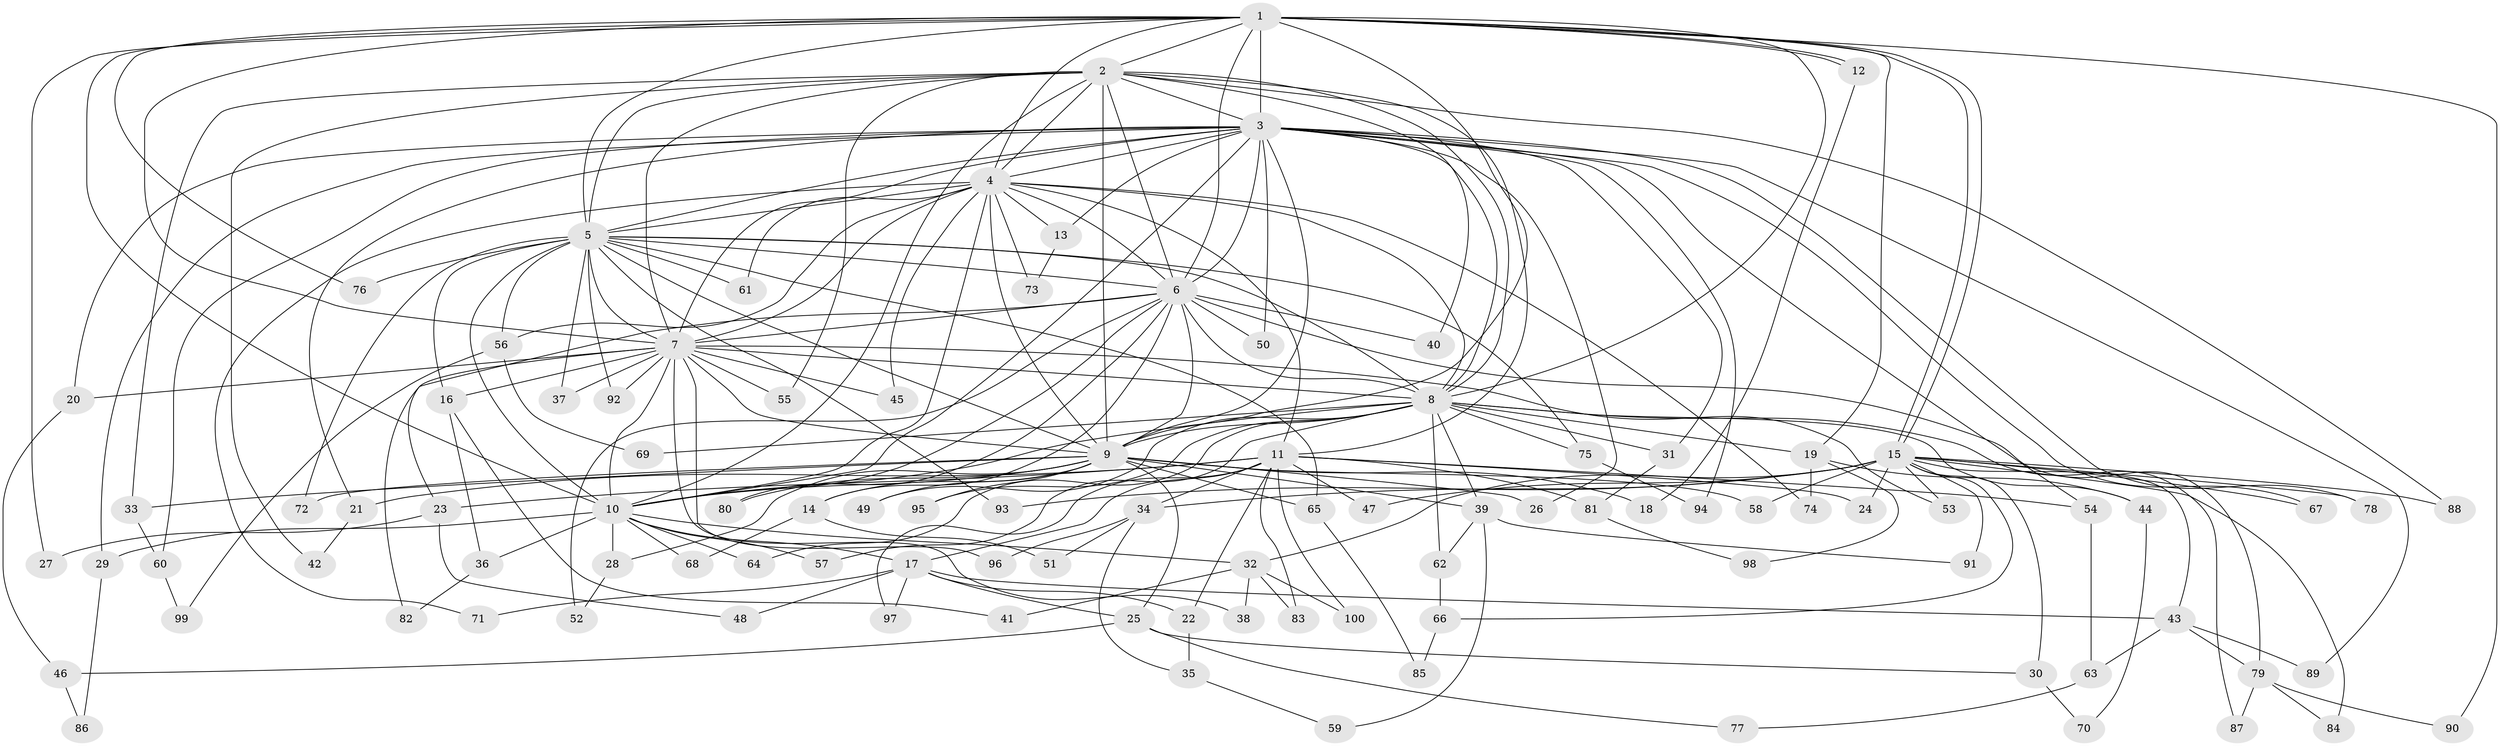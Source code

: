 // coarse degree distribution, {16: 0.05, 14: 0.03333333333333333, 20: 0.016666666666666666, 15: 0.05, 18: 0.016666666666666666, 13: 0.016666666666666666, 12: 0.016666666666666666, 3: 0.25, 4: 0.05, 8: 0.016666666666666666, 2: 0.38333333333333336, 6: 0.016666666666666666, 5: 0.08333333333333333}
// Generated by graph-tools (version 1.1) at 2025/17/03/04/25 18:17:38]
// undirected, 100 vertices, 225 edges
graph export_dot {
graph [start="1"]
  node [color=gray90,style=filled];
  1;
  2;
  3;
  4;
  5;
  6;
  7;
  8;
  9;
  10;
  11;
  12;
  13;
  14;
  15;
  16;
  17;
  18;
  19;
  20;
  21;
  22;
  23;
  24;
  25;
  26;
  27;
  28;
  29;
  30;
  31;
  32;
  33;
  34;
  35;
  36;
  37;
  38;
  39;
  40;
  41;
  42;
  43;
  44;
  45;
  46;
  47;
  48;
  49;
  50;
  51;
  52;
  53;
  54;
  55;
  56;
  57;
  58;
  59;
  60;
  61;
  62;
  63;
  64;
  65;
  66;
  67;
  68;
  69;
  70;
  71;
  72;
  73;
  74;
  75;
  76;
  77;
  78;
  79;
  80;
  81;
  82;
  83;
  84;
  85;
  86;
  87;
  88;
  89;
  90;
  91;
  92;
  93;
  94;
  95;
  96;
  97;
  98;
  99;
  100;
  1 -- 2;
  1 -- 3;
  1 -- 4;
  1 -- 5;
  1 -- 6;
  1 -- 7;
  1 -- 8;
  1 -- 9;
  1 -- 10;
  1 -- 12;
  1 -- 12;
  1 -- 15;
  1 -- 15;
  1 -- 19;
  1 -- 27;
  1 -- 76;
  1 -- 90;
  2 -- 3;
  2 -- 4;
  2 -- 5;
  2 -- 6;
  2 -- 7;
  2 -- 8;
  2 -- 9;
  2 -- 10;
  2 -- 11;
  2 -- 33;
  2 -- 40;
  2 -- 42;
  2 -- 55;
  2 -- 88;
  3 -- 4;
  3 -- 5;
  3 -- 6;
  3 -- 7;
  3 -- 8;
  3 -- 9;
  3 -- 10;
  3 -- 13;
  3 -- 20;
  3 -- 21;
  3 -- 26;
  3 -- 29;
  3 -- 31;
  3 -- 50;
  3 -- 54;
  3 -- 60;
  3 -- 67;
  3 -- 78;
  3 -- 89;
  3 -- 94;
  4 -- 5;
  4 -- 6;
  4 -- 7;
  4 -- 8;
  4 -- 9;
  4 -- 10;
  4 -- 11;
  4 -- 13;
  4 -- 45;
  4 -- 56;
  4 -- 61;
  4 -- 71;
  4 -- 73;
  4 -- 74;
  5 -- 6;
  5 -- 7;
  5 -- 8;
  5 -- 9;
  5 -- 10;
  5 -- 16;
  5 -- 37;
  5 -- 56;
  5 -- 61;
  5 -- 65;
  5 -- 72;
  5 -- 75;
  5 -- 76;
  5 -- 92;
  5 -- 93;
  6 -- 7;
  6 -- 8;
  6 -- 9;
  6 -- 10;
  6 -- 14;
  6 -- 23;
  6 -- 40;
  6 -- 50;
  6 -- 52;
  6 -- 79;
  6 -- 80;
  7 -- 8;
  7 -- 9;
  7 -- 10;
  7 -- 16;
  7 -- 20;
  7 -- 37;
  7 -- 38;
  7 -- 45;
  7 -- 53;
  7 -- 55;
  7 -- 82;
  7 -- 92;
  7 -- 96;
  8 -- 9;
  8 -- 10;
  8 -- 19;
  8 -- 31;
  8 -- 39;
  8 -- 44;
  8 -- 49;
  8 -- 57;
  8 -- 62;
  8 -- 64;
  8 -- 69;
  8 -- 75;
  8 -- 87;
  8 -- 95;
  9 -- 10;
  9 -- 14;
  9 -- 18;
  9 -- 25;
  9 -- 26;
  9 -- 28;
  9 -- 33;
  9 -- 39;
  9 -- 49;
  9 -- 58;
  9 -- 65;
  9 -- 72;
  9 -- 80;
  9 -- 95;
  10 -- 17;
  10 -- 28;
  10 -- 29;
  10 -- 32;
  10 -- 36;
  10 -- 57;
  10 -- 64;
  10 -- 68;
  11 -- 17;
  11 -- 21;
  11 -- 22;
  11 -- 23;
  11 -- 24;
  11 -- 34;
  11 -- 47;
  11 -- 54;
  11 -- 81;
  11 -- 83;
  11 -- 97;
  11 -- 100;
  12 -- 18;
  13 -- 73;
  14 -- 51;
  14 -- 68;
  15 -- 24;
  15 -- 30;
  15 -- 32;
  15 -- 34;
  15 -- 43;
  15 -- 47;
  15 -- 53;
  15 -- 58;
  15 -- 66;
  15 -- 67;
  15 -- 78;
  15 -- 84;
  15 -- 88;
  15 -- 91;
  15 -- 93;
  16 -- 36;
  16 -- 41;
  17 -- 22;
  17 -- 25;
  17 -- 43;
  17 -- 48;
  17 -- 71;
  17 -- 97;
  19 -- 44;
  19 -- 74;
  19 -- 98;
  20 -- 46;
  21 -- 42;
  22 -- 35;
  23 -- 27;
  23 -- 48;
  25 -- 30;
  25 -- 46;
  25 -- 77;
  28 -- 52;
  29 -- 86;
  30 -- 70;
  31 -- 81;
  32 -- 38;
  32 -- 41;
  32 -- 83;
  32 -- 100;
  33 -- 60;
  34 -- 35;
  34 -- 51;
  34 -- 96;
  35 -- 59;
  36 -- 82;
  39 -- 59;
  39 -- 62;
  39 -- 91;
  43 -- 63;
  43 -- 79;
  43 -- 89;
  44 -- 70;
  46 -- 86;
  54 -- 63;
  56 -- 69;
  56 -- 99;
  60 -- 99;
  62 -- 66;
  63 -- 77;
  65 -- 85;
  66 -- 85;
  75 -- 94;
  79 -- 84;
  79 -- 87;
  79 -- 90;
  81 -- 98;
}
